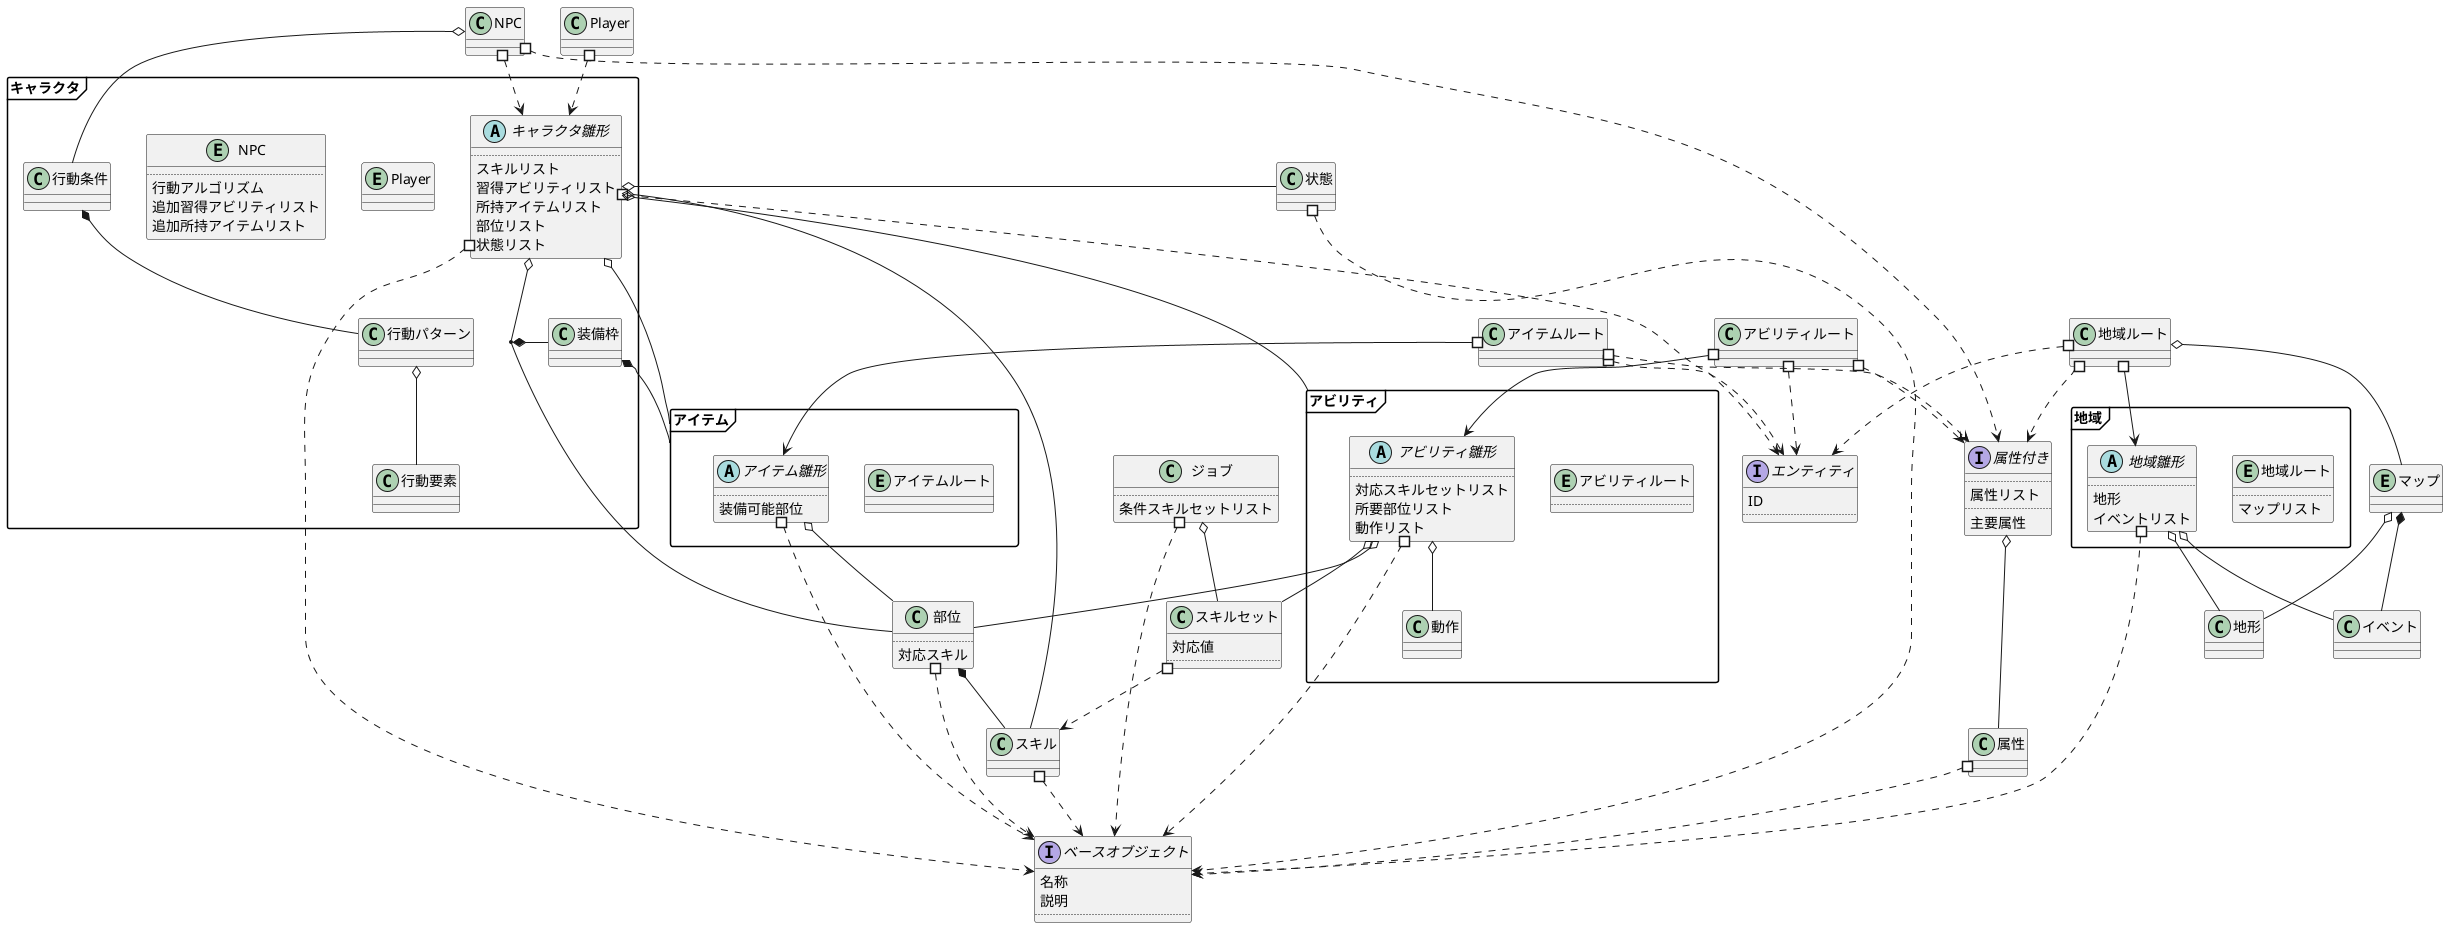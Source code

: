 @startuml 全体概要図

skinparam packageStyle Frame

interface ベースオブジェクト{
	名称
	説明
	..
}

class スキル
スキル #..> ベースオブジェクト
class 状態
状態 #..> ベースオブジェクト
class 部位{
	..
	対応スキル
}
部位 #..> ベースオブジェクト
部位 *-- スキル
class スキルセット{
	対応値
	..
}
スキルセット #..> スキル
class ジョブ{
	..
	条件スキルセットリスト
}
ジョブ #..> ベースオブジェクト
ジョブ o-- スキルセット

interface エンティティ{
	ID
	..
}

class 属性
属性 #..> ベースオブジェクト
interface 属性付き{
	..
	属性リスト
	..
	主要属性
}
属性付き o-- 属性

namespace アビリティ{
	entity アビリティルート{
		..
	}
	abstract アビリティ雛形{
		..
		対応スキルセットリスト
		所要部位リスト
		動作リスト
	}

	.アビリティルート #--> アビリティ雛形
	アビリティ雛形 #..> .ベースオブジェクト
	アビリティ雛形 o-- .部位
	アビリティ雛形 o-- .スキルセット

	class 動作
	アビリティ雛形 o-- 動作
}
アビリティルート #..> エンティティ
アビリティルート #..> 属性付き

namespace アイテム{
	entity アイテムルート
	abstract アイテム雛形{
		..
		装備可能部位
	}

	.アイテムルート #--> アイテム雛形
	アイテム雛形 #..> .ベースオブジェクト
	アイテム雛形 o-- .部位
}
アイテムルート #..> エンティティ
アイテムルート #..> 属性付き

class 地形
class イベント
entity マップ
マップ o-- 地形
マップ *-- イベント
namespace 地域{
	entity 地域ルート{
		..
		マップリスト
	}
	abstract 地域雛形{
		..
		地形
		イベントリスト
	}

	.地域ルート #--> 地域雛形
	地域雛形 #..> .ベースオブジェクト
	地域雛形 o-- .地形
	地域雛形 o-- .イベント
	.地域ルート o-- .マップ
}
地域ルート #..> エンティティ
地域ルート #..> 属性付き

namespace キャラクタ{
	abstract キャラクタ雛形{
		..
		スキルリスト
		習得アビリティリスト
		所持アイテムリスト
		部位リスト
		状態リスト
	}

	キャラクタ雛形 #..> .ベースオブジェクト
	キャラクタ雛形 o-- .部位
	class 装備枠
	(キャラクタ雛形,.部位) *- 装備枠
	装備枠 *-- アイテム

	entity Player
	.Player #..> キャラクタ雛形

	entity NPC{
		..
		行動アルゴリズム
		追加習得アビリティリスト
		追加所持アイテムリスト
	}
	.NPC #..> .属性付き
	.NPC #..> キャラクタ雛形

	class 行動条件
	class 行動パターン
	class 行動要素
	.NPC o-- 行動条件
	行動条件 *-- 行動パターン
	行動パターン o-- 行動要素
}
キャラクタ.キャラクタ雛形 #..> エンティティ
キャラクタ.キャラクタ雛形 o- スキル
キャラクタ.キャラクタ雛形 o- アビリティ
キャラクタ.キャラクタ雛形 o- 状態
キャラクタ.キャラクタ雛形 o- アイテム

@enduml
